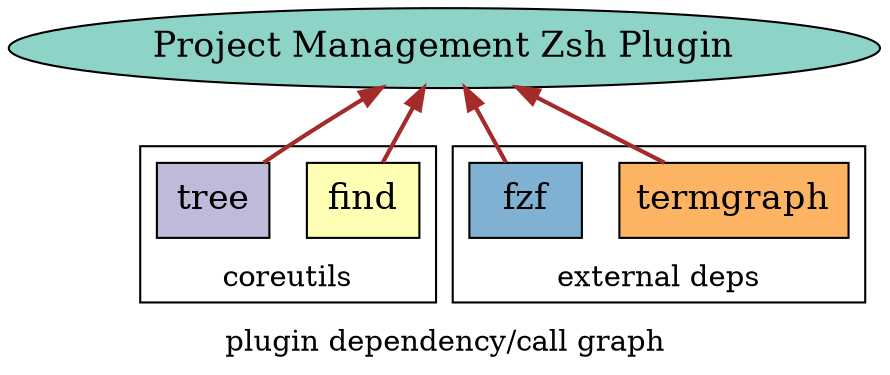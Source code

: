 digraph doesntMatter {
label = "plugin dependency/call graph"
    layout=dot
    rankdir=BT

    bgcolor="transparent"
    node [fontsize=17, colorscheme=set312, style=filled, shape=none]
    edge [fontname=Helvetica]
    edge [style="setlinewidth(2)", color=brown]

    a [fillcolor=1, label = "Project Management Zsh Plugin", shape=ellipse]

    subgraph cluster_1 {
        label="coreutils";
        rank="same"
        b [fillcolor=2, label = "find"]
        c [fillcolor=3, label = "tree"]
    }

    subgraph cluster_2 {
        label="external deps";
        rank="min"
        d [fillcolor=6, label = "termgraph"]
        e [fillcolor=5, label = "fzf"]
    }

    {b,c,d,e} -> a
}
